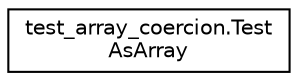 digraph "Graphical Class Hierarchy"
{
 // LATEX_PDF_SIZE
  edge [fontname="Helvetica",fontsize="10",labelfontname="Helvetica",labelfontsize="10"];
  node [fontname="Helvetica",fontsize="10",shape=record];
  rankdir="LR";
  Node0 [label="test_array_coercion.Test\lAsArray",height=0.2,width=0.4,color="black", fillcolor="white", style="filled",URL="$classtest__array__coercion_1_1TestAsArray.html",tooltip=" "];
}
